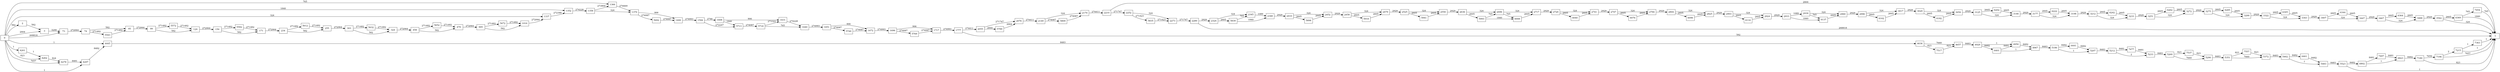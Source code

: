 digraph {
	graph [rankdir=LR]
	node [shape=rectangle]
	2 -> 3 [label=582]
	3 -> 73 [label=3246]
	73 -> 74 [label=272064]
	74 -> 95 [label=582]
	74 -> 5543 [label=271482]
	95 -> 99 [label=272064]
	99 -> 129 [label=582]
	99 -> 5572 [label=271482]
	129 -> 150 [label=272064]
	150 -> 171 [label=582]
	150 -> 5592 [label=271482]
	171 -> 234 [label=272064]
	234 -> 255 [label=582]
	234 -> 5612 [label=271482]
	255 -> 303 [label=272064]
	303 -> 324 [label=582]
	303 -> 5632 [label=271482]
	324 -> 458 [label=272064]
	458 -> 479 [label=582]
	458 -> 5652 [label=271482]
	479 -> 995 [label=272064]
	995 -> 1016 [label=582]
	995 -> 5672 [label=271482]
	1016 -> 1337 [label=272064]
	1337 -> 1352 [label=272388]
	1352 -> 1358 [label=274228]
	1358 -> 1366 [label=273904]
	1358 -> 1379 [label=324]
	1366 -> 1379 [label=274669]
	1379 -> 1400 [label=906]
	1379 -> 5692 [label=274087]
	1400 -> 1594 [label=274993]
	1594 -> 1608 [label=2746]
	1594 -> 5713 [label=272247]
	1608 -> 1631 [label=906]
	1608 -> 5713 [label=1840]
	1631 -> 1640 [label=274228]
	1640 -> 1651 [label=274993]
	1651 -> 1672 [label=906]
	1651 -> 5749 [label=274087]
	1672 -> 1696 [label=274993]
	1696 -> 1717 [label=906]
	1696 -> 5769 [label=274087]
	1717 -> 1777 [label=274993]
	1777 -> 1 [label=582]
	1777 -> 2055 [label=274411]
	2055 -> 2076 [label=271747]
	2055 -> 5789 [label=2664]
	2076 -> 2149 [label=274411]
	2149 -> 2170 [label=324]
	2149 -> 5809 [label=274087]
	2170 -> 2210 [label=274411]
	2210 -> 1 [label=2664]
	2210 -> 2252 [label=271747]
	2252 -> 2273 [label=324]
	2252 -> 5835 [label=271423]
	2273 -> 2280 [label=271747]
	2280 -> 1 [label=268818]
	2280 -> 2324 [label=2929]
	2324 -> 2345 [label=324]
	2324 -> 5839 [label=2605]
	2345 -> 2348 [label=1089]
	2348 -> 2410 [label=2929]
	2410 -> 2452 [label=324]
	2410 -> 5898 [label=2605]
	2452 -> 2458 [label=2929]
	2458 -> 2479 [label=324]
	2458 -> 5918 [label=2605]
	2479 -> 2525 [label=2929]
	2525 -> 2550 [label=324]
	2525 -> 5941 [label=2605]
	2550 -> 2636 [label=2929]
	2636 -> 2696 [label=324]
	2636 -> 5993 [label=2605]
	2696 -> 2717 [label=324]
	2696 -> 6008 [label=765]
	2717 -> 2720 [label=2929]
	2720 -> 2741 [label=324]
	2720 -> 6040 [label=2605]
	2741 -> 2747 [label=2929]
	2747 -> 2784 [label=324]
	2747 -> 6076 [label=2605]
	2784 -> 2804 [label=2929]
	2804 -> 2825 [label=324]
	2804 -> 6096 [label=2605]
	2825 -> 2903 [label=2929]
	2903 -> 2924 [label=324]
	2903 -> 6116 [label=2605]
	2924 -> 2933 [label=2929]
	2933 -> 2939 [label=1089]
	2933 -> 6137 [label=1840]
	2939 -> 2960 [label=324]
	2939 -> 6137 [label=765]
	2960 -> 2996 [label=2929]
	2996 -> 3017 [label=324]
	2996 -> 6162 [label=2605]
	3017 -> 3029 [label=2929]
	3029 -> 3050 [label=324]
	3029 -> 6182 [label=2605]
	3050 -> 3125 [label=2929]
	3125 -> 3146 [label=324]
	3125 -> 6202 [label=2605]
	3146 -> 3177 [label=2929]
	3177 -> 3198 [label=324]
	3177 -> 6222 [label=2605]
	3198 -> 3212 [label=2929]
	3212 -> 3233 [label=324]
	3212 -> 6242 [label=2605]
	3233 -> 3251 [label=2929]
	3251 -> 3272 [label=324]
	3251 -> 6262 [label=2605]
	3272 -> 3275 [label=2929]
	3275 -> 3299 [label=324]
	3275 -> 6285 [label=2605]
	3299 -> 3322 [label=2929]
	3322 -> 3343 [label=324]
	3322 -> 6305 [label=2605]
	3343 -> 3407 [label=2929]
	3407 -> 3447 [label=324]
	3407 -> 6344 [label=2605]
	3447 -> 3467 [label=2929]
	3467 -> 3488 [label=324]
	3467 -> 6364 [label=2605]
	3488 -> 3542 [label=2929]
	3542 -> 1 [label=324]
	3542 -> 6369 [label=2605]
	4261 -> 4262 [label=1]
	4262 -> 4278 [label=824]
	4278 -> 4297 [label=8481]
	4297 -> 4445 [label=8482]
	4445 -> 4636 [label=8483]
	4636 -> 4657 [label=7660]
	4636 -> 7517 [label=823]
	4657 -> 4929 [label=8483]
	4929 -> 4950 [label=1]
	4929 -> 6401 [label=8482]
	4950 -> 4967 [label=8482]
	4967 -> 5186 [label=8483]
	5186 -> 5207 [label=1]
	5186 -> 6441 [label=8482]
	5207 -> 5212 [label=8483]
	5212 -> 5233 [label=2]
	5212 -> 7477 [label=8481]
	5233 -> 5269 [label=8483]
	5269 -> 5290 [label=7660]
	5269 -> 7537 [label=823]
	5290 -> 5351 [label=8483]
	5351 -> 5372 [label=7660]
	5351 -> 7557 [label=823]
	5372 -> 5462 [label=8483]
	5462 -> 5483 [label=1]
	5462 -> 6461 [label=8482]
	5483 -> 5523 [label=8483]
	5523 -> 1 [label=1]
	5523 -> 6802 [label=8482]
	5543 -> 95 [label=271482]
	5572 -> 129 [label=271482]
	5592 -> 171 [label=271482]
	5612 -> 255 [label=271482]
	5632 -> 324 [label=271482]
	5652 -> 479 [label=271482]
	5672 -> 1016 [label=271482]
	5692 -> 1400 [label=274087]
	5713 -> 5718 [label=274087]
	5718 -> 1631 [label=273322]
	5718 -> 1640 [label=765]
	5749 -> 1672 [label=274087]
	5769 -> 1717 [label=274087]
	5789 -> 2076 [label=2664]
	5809 -> 2170 [label=274087]
	5835 -> 2273 [label=271423]
	5839 -> 2348 [label=1840]
	5839 -> 2345 [label=765]
	5898 -> 2452 [label=2605]
	5918 -> 2479 [label=2605]
	5941 -> 2550 [label=2605]
	5993 -> 6008 [label=1840]
	5993 -> 2696 [label=765]
	6008 -> 2717 [label=2605]
	6040 -> 2741 [label=2605]
	6076 -> 2784 [label=2605]
	6096 -> 2825 [label=2605]
	6116 -> 2924 [label=2605]
	6137 -> 2960 [label=2605]
	6162 -> 3017 [label=2605]
	6182 -> 3050 [label=2605]
	6202 -> 3146 [label=2605]
	6222 -> 3198 [label=2605]
	6242 -> 3233 [label=2605]
	6262 -> 3272 [label=2605]
	6285 -> 3299 [label=2605]
	6305 -> 3343 [label=2605]
	6344 -> 3447 [label=2605]
	6364 -> 3488 [label=2605]
	6369 -> 1 [label=1840]
	6369 -> 7454 [label=765]
	6401 -> 4967 [label=1]
	6401 -> 4950 [label=8481]
	6441 -> 5207 [label=8482]
	6461 -> 5483 [label=8482]
	6802 -> 6823 [label=1]
	6802 -> 7497 [label=8481]
	6823 -> 7180 [label=8482]
	7180 -> 1 [label=823]
	7180 -> 7196 [label=7659]
	7196 -> 1 [label=7657]
	7196 -> 7215 [label=2]
	7215 -> 1 [label=1]
	7215 -> 7363 [label=1]
	7363 -> 1 [label=1]
	7454 -> 1 [label=765]
	7477 -> 5233 [label=8481]
	7497 -> 6823 [label=8481]
	7517 -> 4657 [label=823]
	7537 -> 5290 [label=823]
	7557 -> 5372 [label=823]
	0 -> 2 [label=582]
	0 -> 3 [label=2664]
	0 -> 1352 [label=1840]
	0 -> 4445 [label=1]
	0 -> 73 [label=268818]
	0 -> 1366 [label=765]
	0 -> 4278 [label=7657]
	0 -> 4262 [label=823]
	0 -> 4297 [label=1]
	0 -> 1337 [label=324]
	0 -> 4261 [label=1]
}

